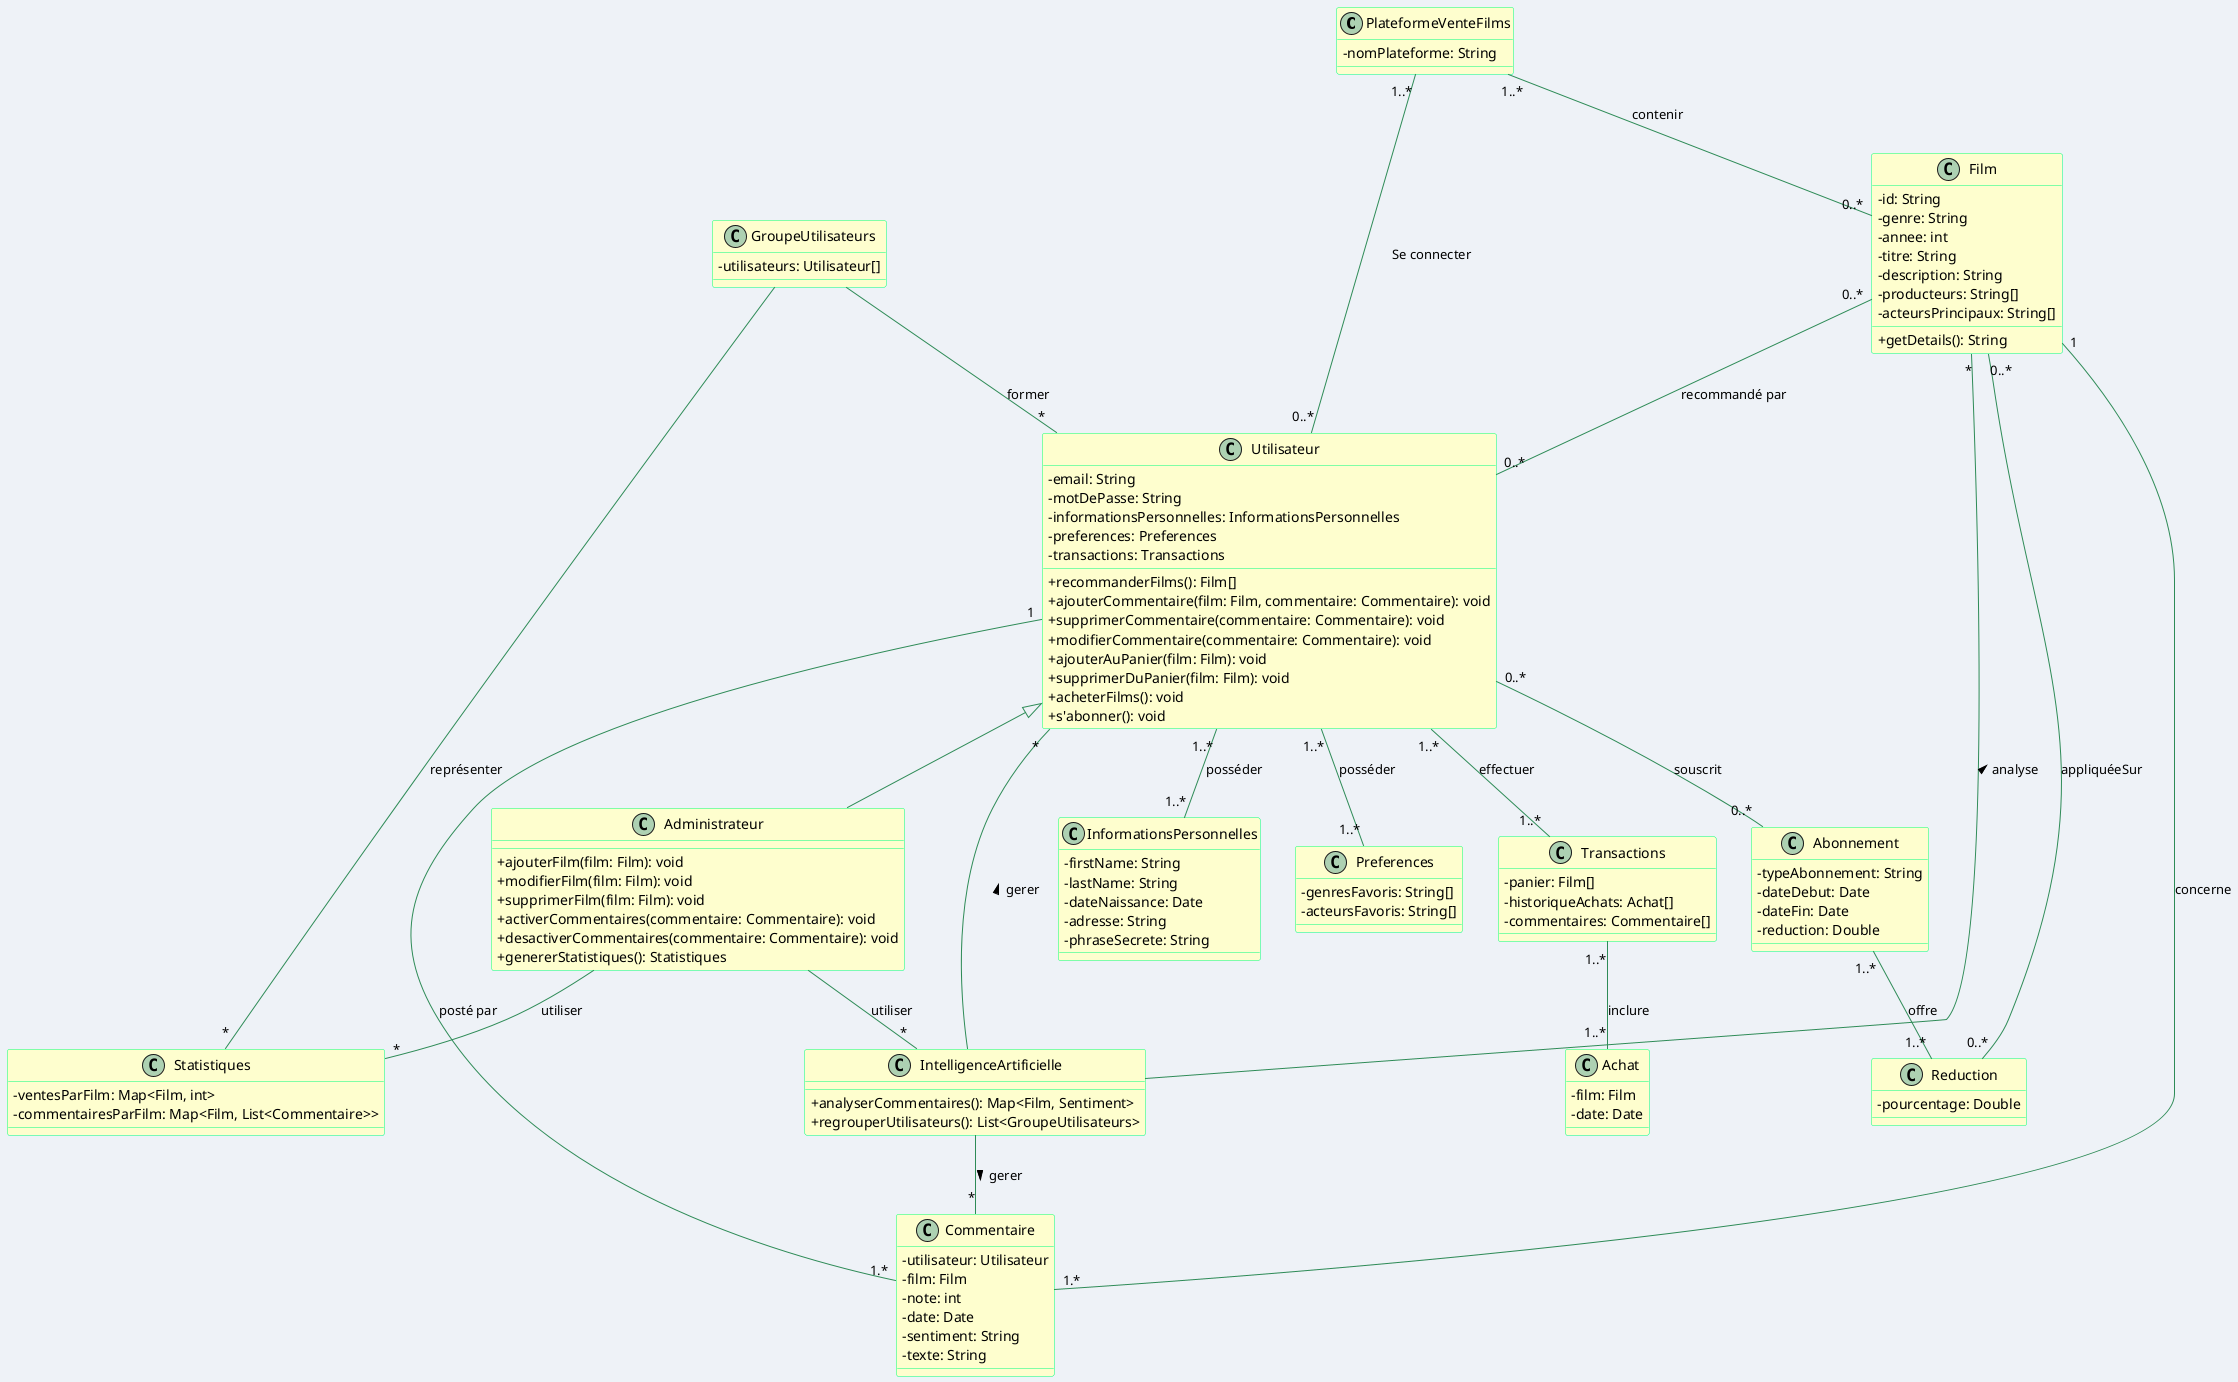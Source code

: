 @startuml
skinparam classAttributeIconSize 0
skinparam backgroundColor #EEF2F7
skinparam class {
    BackgroundColor #FEFECE
    ArrowColor SeaGreen
    BorderColor SpringGreen
}

class PlateformeVenteFilms {
    -nomPlateforme: String
}

class Film {
    -id: String
    -genre: String
    -annee: int
    -titre: String
    -description: String
    -producteurs: String[]
    -acteursPrincipaux: String[]
    +getDetails(): String
}

class Utilisateur {
    -email: String
    -motDePasse: String
    -informationsPersonnelles: InformationsPersonnelles
    -preferences: Preferences
    -transactions: Transactions
    +recommanderFilms(): Film[]
    +ajouterCommentaire(film: Film, commentaire: Commentaire): void
    +supprimerCommentaire(commentaire: Commentaire): void
    +modifierCommentaire(commentaire: Commentaire): void
    +ajouterAuPanier(film: Film): void
    +supprimerDuPanier(film: Film): void
    +acheterFilms(): void
    +s'abonner(): void
}

class Abonnement {
    -typeAbonnement: String
    -dateDebut: Date
    -dateFin: Date
    -reduction: Double
}

class Reduction {
    -pourcentage: Double
}

class InformationsPersonnelles {
    -firstName: String
    -lastName: String
    -dateNaissance: Date
    -adresse: String
    -phraseSecrete: String
}

class Preferences {
    -genresFavoris: String[]
    -acteursFavoris: String[]
}

class Transactions {
    -panier: Film[]
    -historiqueAchats: Achat[]
    -commentaires: Commentaire[]
}

class Achat {
    -film: Film
    -date: Date
}

class Commentaire {
    -utilisateur: Utilisateur
    -film: Film
    -note: int
    -date: Date
    -sentiment: String
    -texte: String
}

class Administrateur extends Utilisateur {
    +ajouterFilm(film: Film): void
    +modifierFilm(film: Film): void
    +supprimerFilm(film: Film): void
    +activerCommentaires(commentaire: Commentaire): void
    +desactiverCommentaires(commentaire: Commentaire): void
    +genererStatistiques(): Statistiques
}



class Statistiques {
    -ventesParFilm: Map<Film, int>
    -commentairesParFilm: Map<Film, List<Commentaire>>
}

class IntelligenceArtificielle {
    +analyserCommentaires(): Map<Film, Sentiment>
    +regrouperUtilisateurs(): List<GroupeUtilisateurs>
}

class GroupeUtilisateurs {
    -utilisateurs: Utilisateur[]
}

PlateformeVenteFilms "1..*" -- "0..*" Film : contenir
PlateformeVenteFilms "1..*" -- "0..*" Utilisateur : Se connecter
Utilisateur "1..*" -- "1..*" InformationsPersonnelles : posséder
Utilisateur "1..*" -- "1..*" Preferences : posséder
Utilisateur "1..*" -- "1..*" Transactions : effectuer
Transactions "1..*" -- "1..*" Achat : inclure
Film "0..*" -- "0..*" Utilisateur : recommandé par
Commentaire "1.*" -- "1" Utilisateur : posté par
Commentaire "1.*" -- "1" Film : concerne
IntelligenceArtificielle -- "*" Film : analyse >
IntelligenceArtificielle -- "*" Commentaire : gerer >
IntelligenceArtificielle -- "*" Utilisateur : gerer >
GroupeUtilisateurs -- "*" Utilisateur : former
GroupeUtilisateurs -- "*" Statistiques : représenter
Administrateur -- "*" IntelligenceArtificielle : utiliser
Administrateur -- "*" Statistiques : utiliser
Utilisateur "0..*" -- "0..*" Abonnement : souscrit
Abonnement "1..*" -- "1..*" Reduction : offre
Reduction "0..*" -- "0..*" Film : appliquéeSur

@enduml
